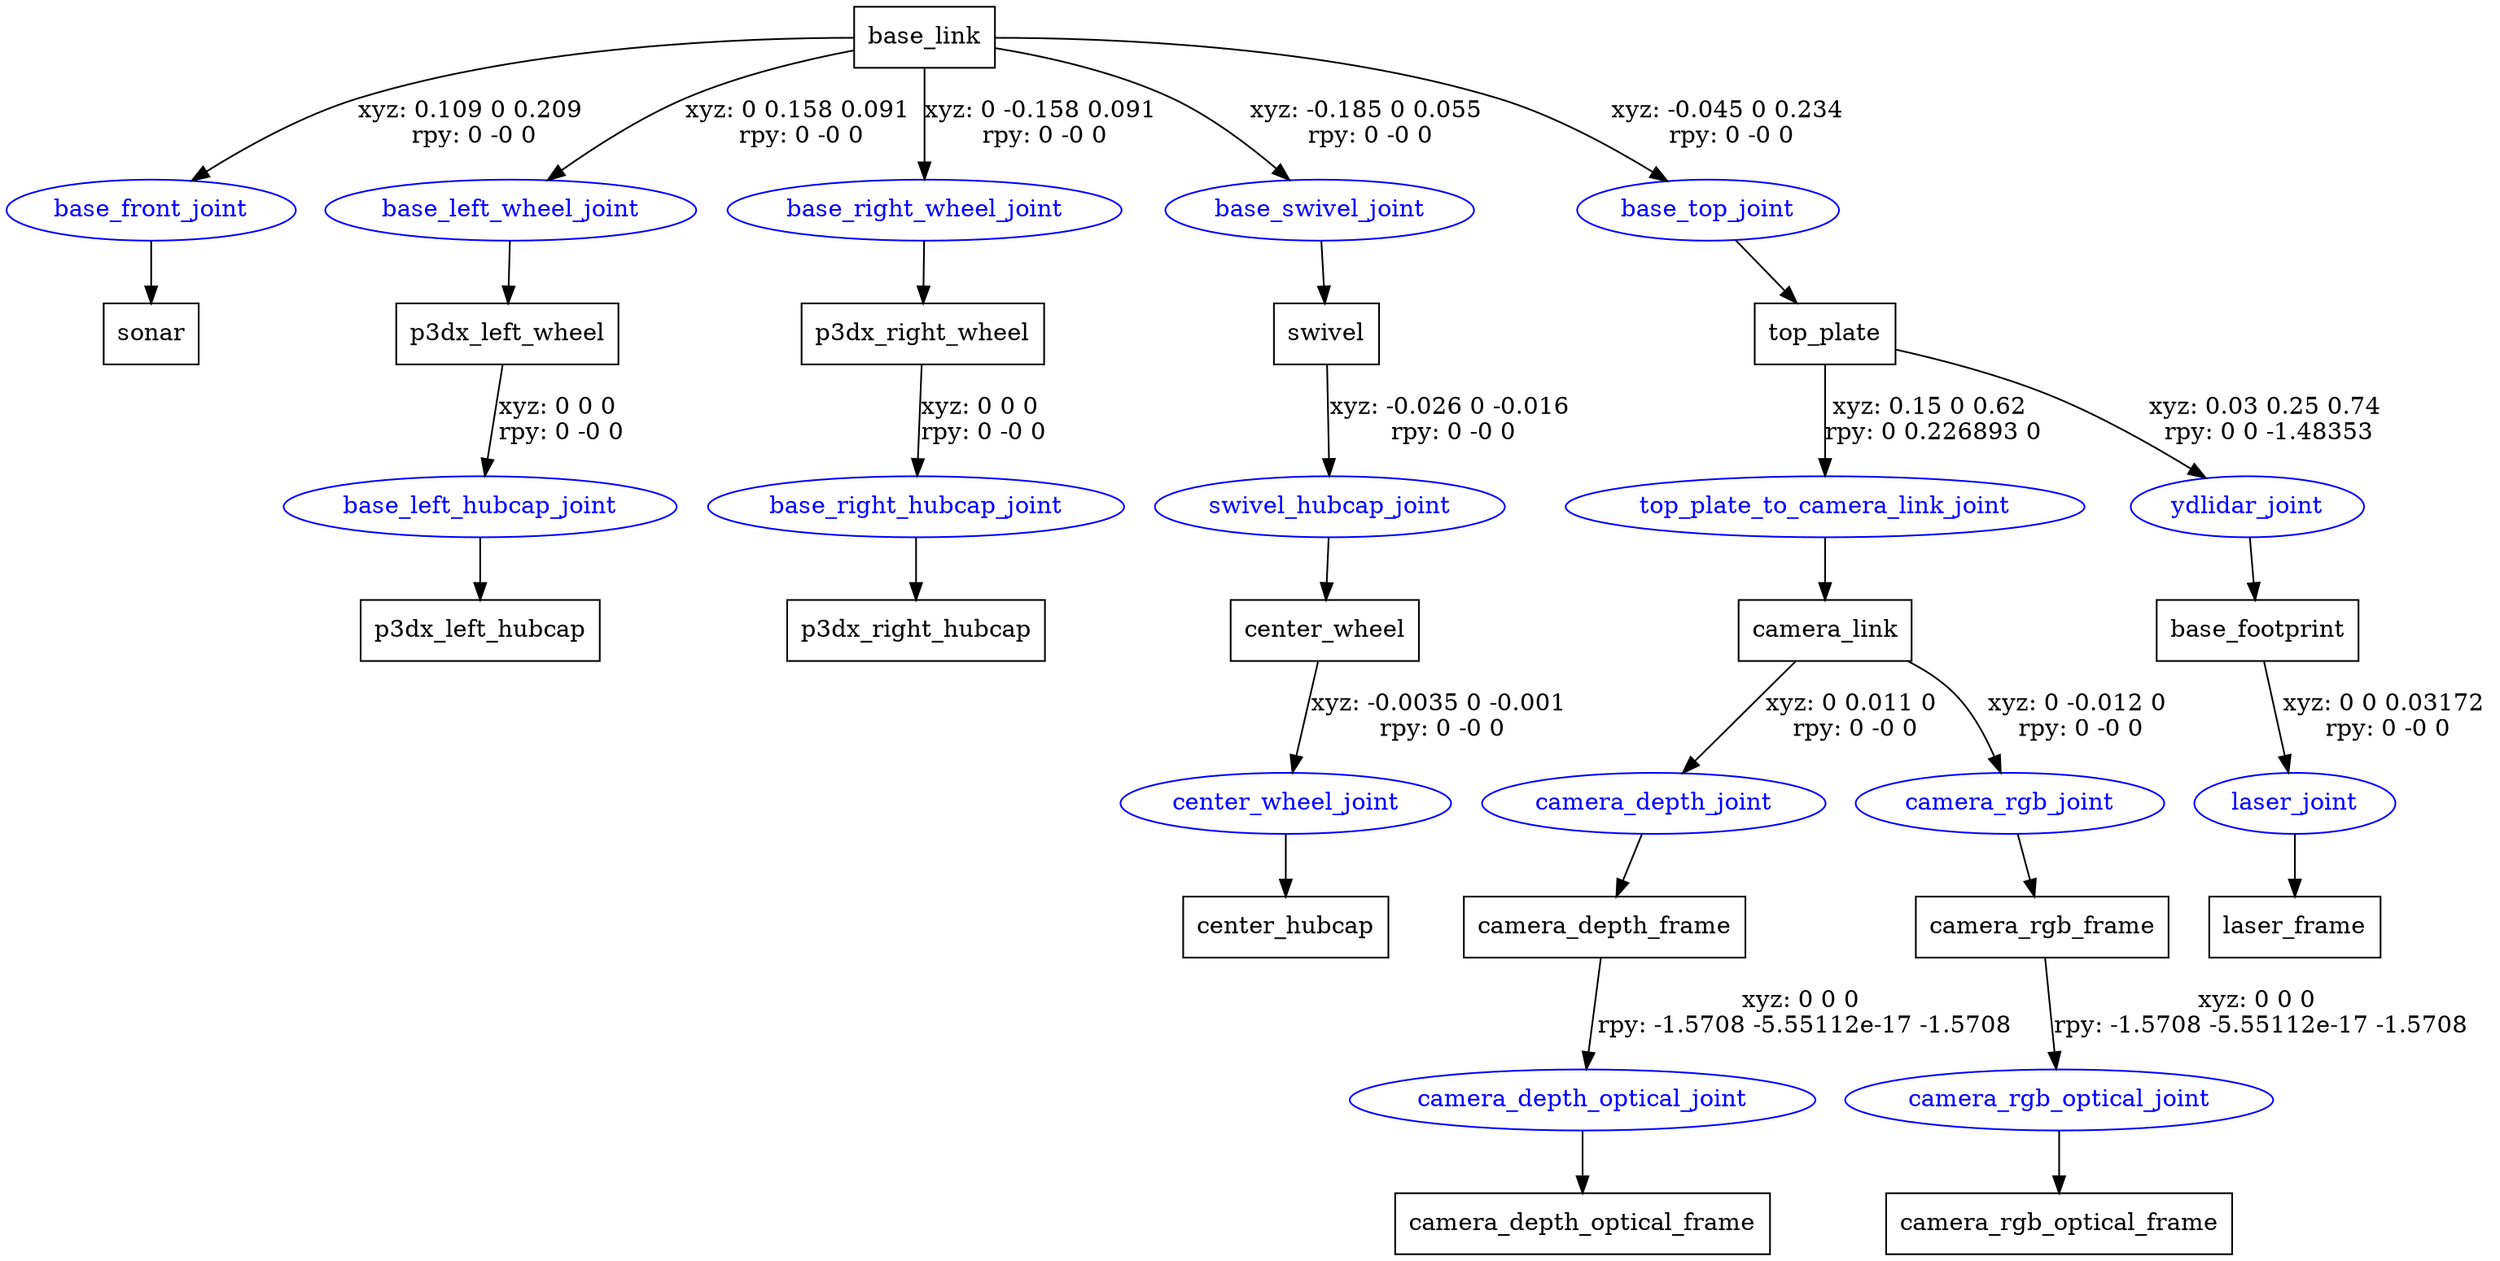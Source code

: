 digraph G {
node [shape=box];
"base_link" [label="base_link"];
"sonar" [label="sonar"];
"p3dx_left_wheel" [label="p3dx_left_wheel"];
"p3dx_left_hubcap" [label="p3dx_left_hubcap"];
"p3dx_right_wheel" [label="p3dx_right_wheel"];
"p3dx_right_hubcap" [label="p3dx_right_hubcap"];
"swivel" [label="swivel"];
"center_wheel" [label="center_wheel"];
"center_hubcap" [label="center_hubcap"];
"top_plate" [label="top_plate"];
"camera_link" [label="camera_link"];
"camera_depth_frame" [label="camera_depth_frame"];
"camera_depth_optical_frame" [label="camera_depth_optical_frame"];
"camera_rgb_frame" [label="camera_rgb_frame"];
"camera_rgb_optical_frame" [label="camera_rgb_optical_frame"];
"base_footprint" [label="base_footprint"];
"laser_frame" [label="laser_frame"];
node [shape=ellipse, color=blue, fontcolor=blue];
"base_link" -> "base_front_joint" [label="xyz: 0.109 0 0.209 \nrpy: 0 -0 0"]
"base_front_joint" -> "sonar"
"base_link" -> "base_left_wheel_joint" [label="xyz: 0 0.158 0.091 \nrpy: 0 -0 0"]
"base_left_wheel_joint" -> "p3dx_left_wheel"
"p3dx_left_wheel" -> "base_left_hubcap_joint" [label="xyz: 0 0 0 \nrpy: 0 -0 0"]
"base_left_hubcap_joint" -> "p3dx_left_hubcap"
"base_link" -> "base_right_wheel_joint" [label="xyz: 0 -0.158 0.091 \nrpy: 0 -0 0"]
"base_right_wheel_joint" -> "p3dx_right_wheel"
"p3dx_right_wheel" -> "base_right_hubcap_joint" [label="xyz: 0 0 0 \nrpy: 0 -0 0"]
"base_right_hubcap_joint" -> "p3dx_right_hubcap"
"base_link" -> "base_swivel_joint" [label="xyz: -0.185 0 0.055 \nrpy: 0 -0 0"]
"base_swivel_joint" -> "swivel"
"swivel" -> "swivel_hubcap_joint" [label="xyz: -0.026 0 -0.016 \nrpy: 0 -0 0"]
"swivel_hubcap_joint" -> "center_wheel"
"center_wheel" -> "center_wheel_joint" [label="xyz: -0.0035 0 -0.001 \nrpy: 0 -0 0"]
"center_wheel_joint" -> "center_hubcap"
"base_link" -> "base_top_joint" [label="xyz: -0.045 0 0.234 \nrpy: 0 -0 0"]
"base_top_joint" -> "top_plate"
"top_plate" -> "top_plate_to_camera_link_joint" [label="xyz: 0.15 0 0.62 \nrpy: 0 0.226893 0"]
"top_plate_to_camera_link_joint" -> "camera_link"
"camera_link" -> "camera_depth_joint" [label="xyz: 0 0.011 0 \nrpy: 0 -0 0"]
"camera_depth_joint" -> "camera_depth_frame"
"camera_depth_frame" -> "camera_depth_optical_joint" [label="xyz: 0 0 0 \nrpy: -1.5708 -5.55112e-17 -1.5708"]
"camera_depth_optical_joint" -> "camera_depth_optical_frame"
"camera_link" -> "camera_rgb_joint" [label="xyz: 0 -0.012 0 \nrpy: 0 -0 0"]
"camera_rgb_joint" -> "camera_rgb_frame"
"camera_rgb_frame" -> "camera_rgb_optical_joint" [label="xyz: 0 0 0 \nrpy: -1.5708 -5.55112e-17 -1.5708"]
"camera_rgb_optical_joint" -> "camera_rgb_optical_frame"
"top_plate" -> "ydlidar_joint" [label="xyz: 0.03 0.25 0.74 \nrpy: 0 0 -1.48353"]
"ydlidar_joint" -> "base_footprint"
"base_footprint" -> "laser_joint" [label="xyz: 0 0 0.03172 \nrpy: 0 -0 0"]
"laser_joint" -> "laser_frame"
}
